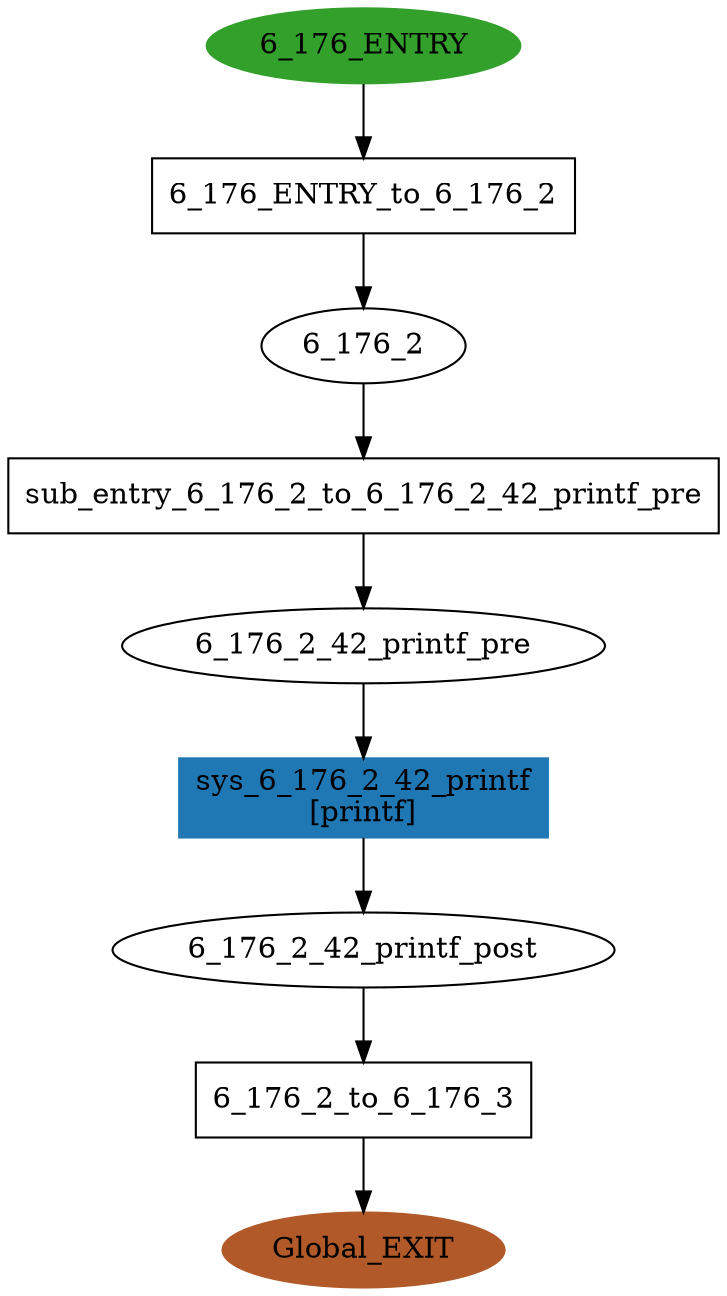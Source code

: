 digraph model { 
compound=true; 
node  [style="filled", colorscheme="paired12"];  "6_176_ENTRY" [shape=ellipse, color=4, style=filled];
  "6_176_2_42_printf_pre" [shape=ellipse, style=""];
  "Global_EXIT" [shape=ellipse, color=12, style=filled];
  "6_176_2_42_printf_post" [shape=ellipse, style=""];
  "6_176_2" [shape=ellipse, style=""];
  "6_176_2_to_6_176_3" [shape=box, style=""];
  "6_176_2_to_6_176_3" [label="6_176_2_to_6_176_3\n"];
  "sub_entry_6_176_2_to_6_176_2_42_printf_pre" [shape=box, style=""];
  "sub_entry_6_176_2_to_6_176_2_42_printf_pre" [label="sub_entry_6_176_2_to_6_176_2_42_printf_pre\n"];
  "sys_6_176_2_42_printf" [shape=box, style=""];
  "sys_6_176_2_42_printf" [color=2, style=filled];
  "sys_6_176_2_42_printf" [label="sys_6_176_2_42_printf\n[printf]"];
  "6_176_ENTRY_to_6_176_2" [shape=box, style=""];
  "6_176_ENTRY_to_6_176_2" [label="6_176_ENTRY_to_6_176_2\n"];
  "6_176_2_42_printf_pre" -> "sys_6_176_2_42_printf" [label="", arrowhead="normal"];
  "6_176_ENTRY" -> "6_176_ENTRY_to_6_176_2" [label="", arrowhead="normal"];
  "sub_entry_6_176_2_to_6_176_2_42_printf_pre" -> "6_176_2_42_printf_pre" [label="", arrowhead="normal"];
  "sys_6_176_2_42_printf" -> "6_176_2_42_printf_post" [label="", arrowhead="normal"];
  "6_176_2" -> "sub_entry_6_176_2_to_6_176_2_42_printf_pre" [label="", arrowhead="normal"];
  "6_176_2_to_6_176_3" -> "Global_EXIT" [label="", arrowhead="normal"];
  "6_176_ENTRY_to_6_176_2" -> "6_176_2" [label="", arrowhead="normal"];
  "6_176_2_42_printf_post" -> "6_176_2_to_6_176_3" [label="", arrowhead="normal"];
}
